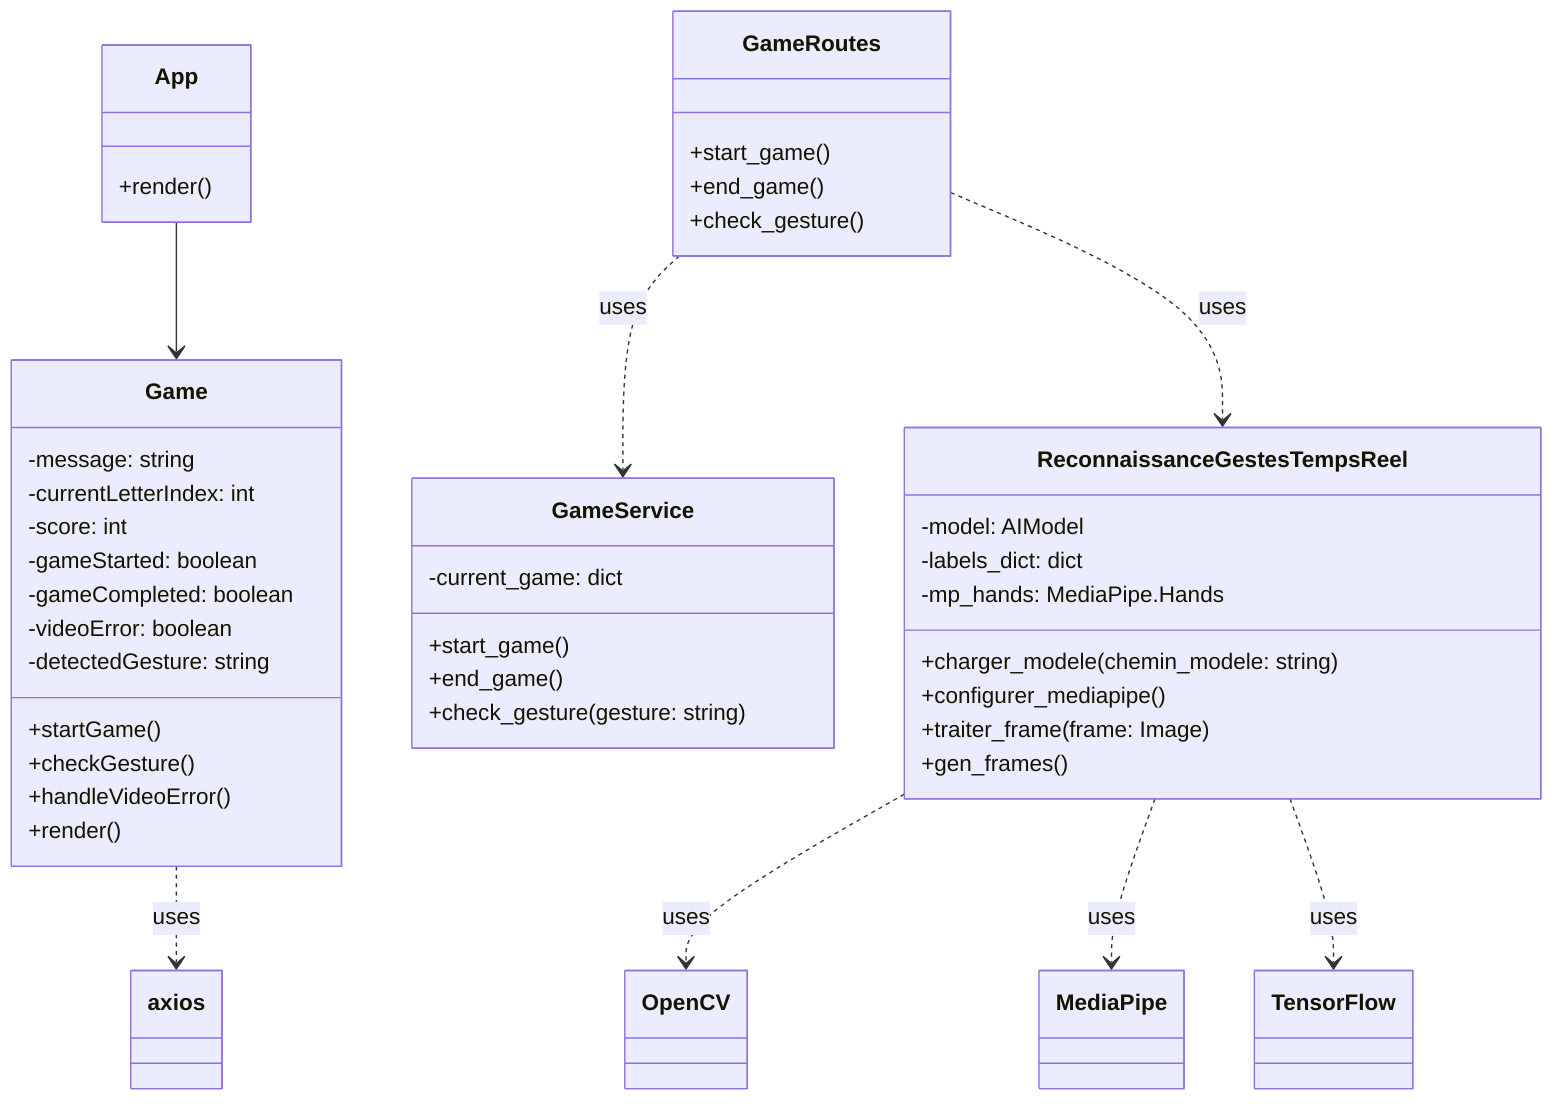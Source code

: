 classDiagram
    class App {
        +render()
    }
    class Game {
        -message: string
        -currentLetterIndex: int
        -score: int
        -gameStarted: boolean
        -gameCompleted: boolean
        -videoError: boolean
        -detectedGesture: string
        +startGame()
        +checkGesture()
        +handleVideoError()
        +render()
    }
    class GameService {
        -current_game: dict
        +start_game()
        +end_game()
        +check_gesture(gesture: string)
    }
    class ReconnaissanceGestesTempsReel {
        -model: AIModel
        -labels_dict: dict
        -mp_hands: MediaPipe.Hands
        +charger_modele(chemin_modele: string)
        +configurer_mediapipe()
        +traiter_frame(frame: Image)
        +gen_frames()
    }
    class GameRoutes {
        +start_game()
        +end_game()
        +check_gesture()
    }

    App --> Game
    Game ..> axios : uses
    GameRoutes ..> GameService : uses
    GameRoutes ..> ReconnaissanceGestesTempsReel : uses
    ReconnaissanceGestesTempsReel ..> OpenCV : uses
    ReconnaissanceGestesTempsReel ..> MediaPipe : uses
    ReconnaissanceGestesTempsReel ..> TensorFlow : uses